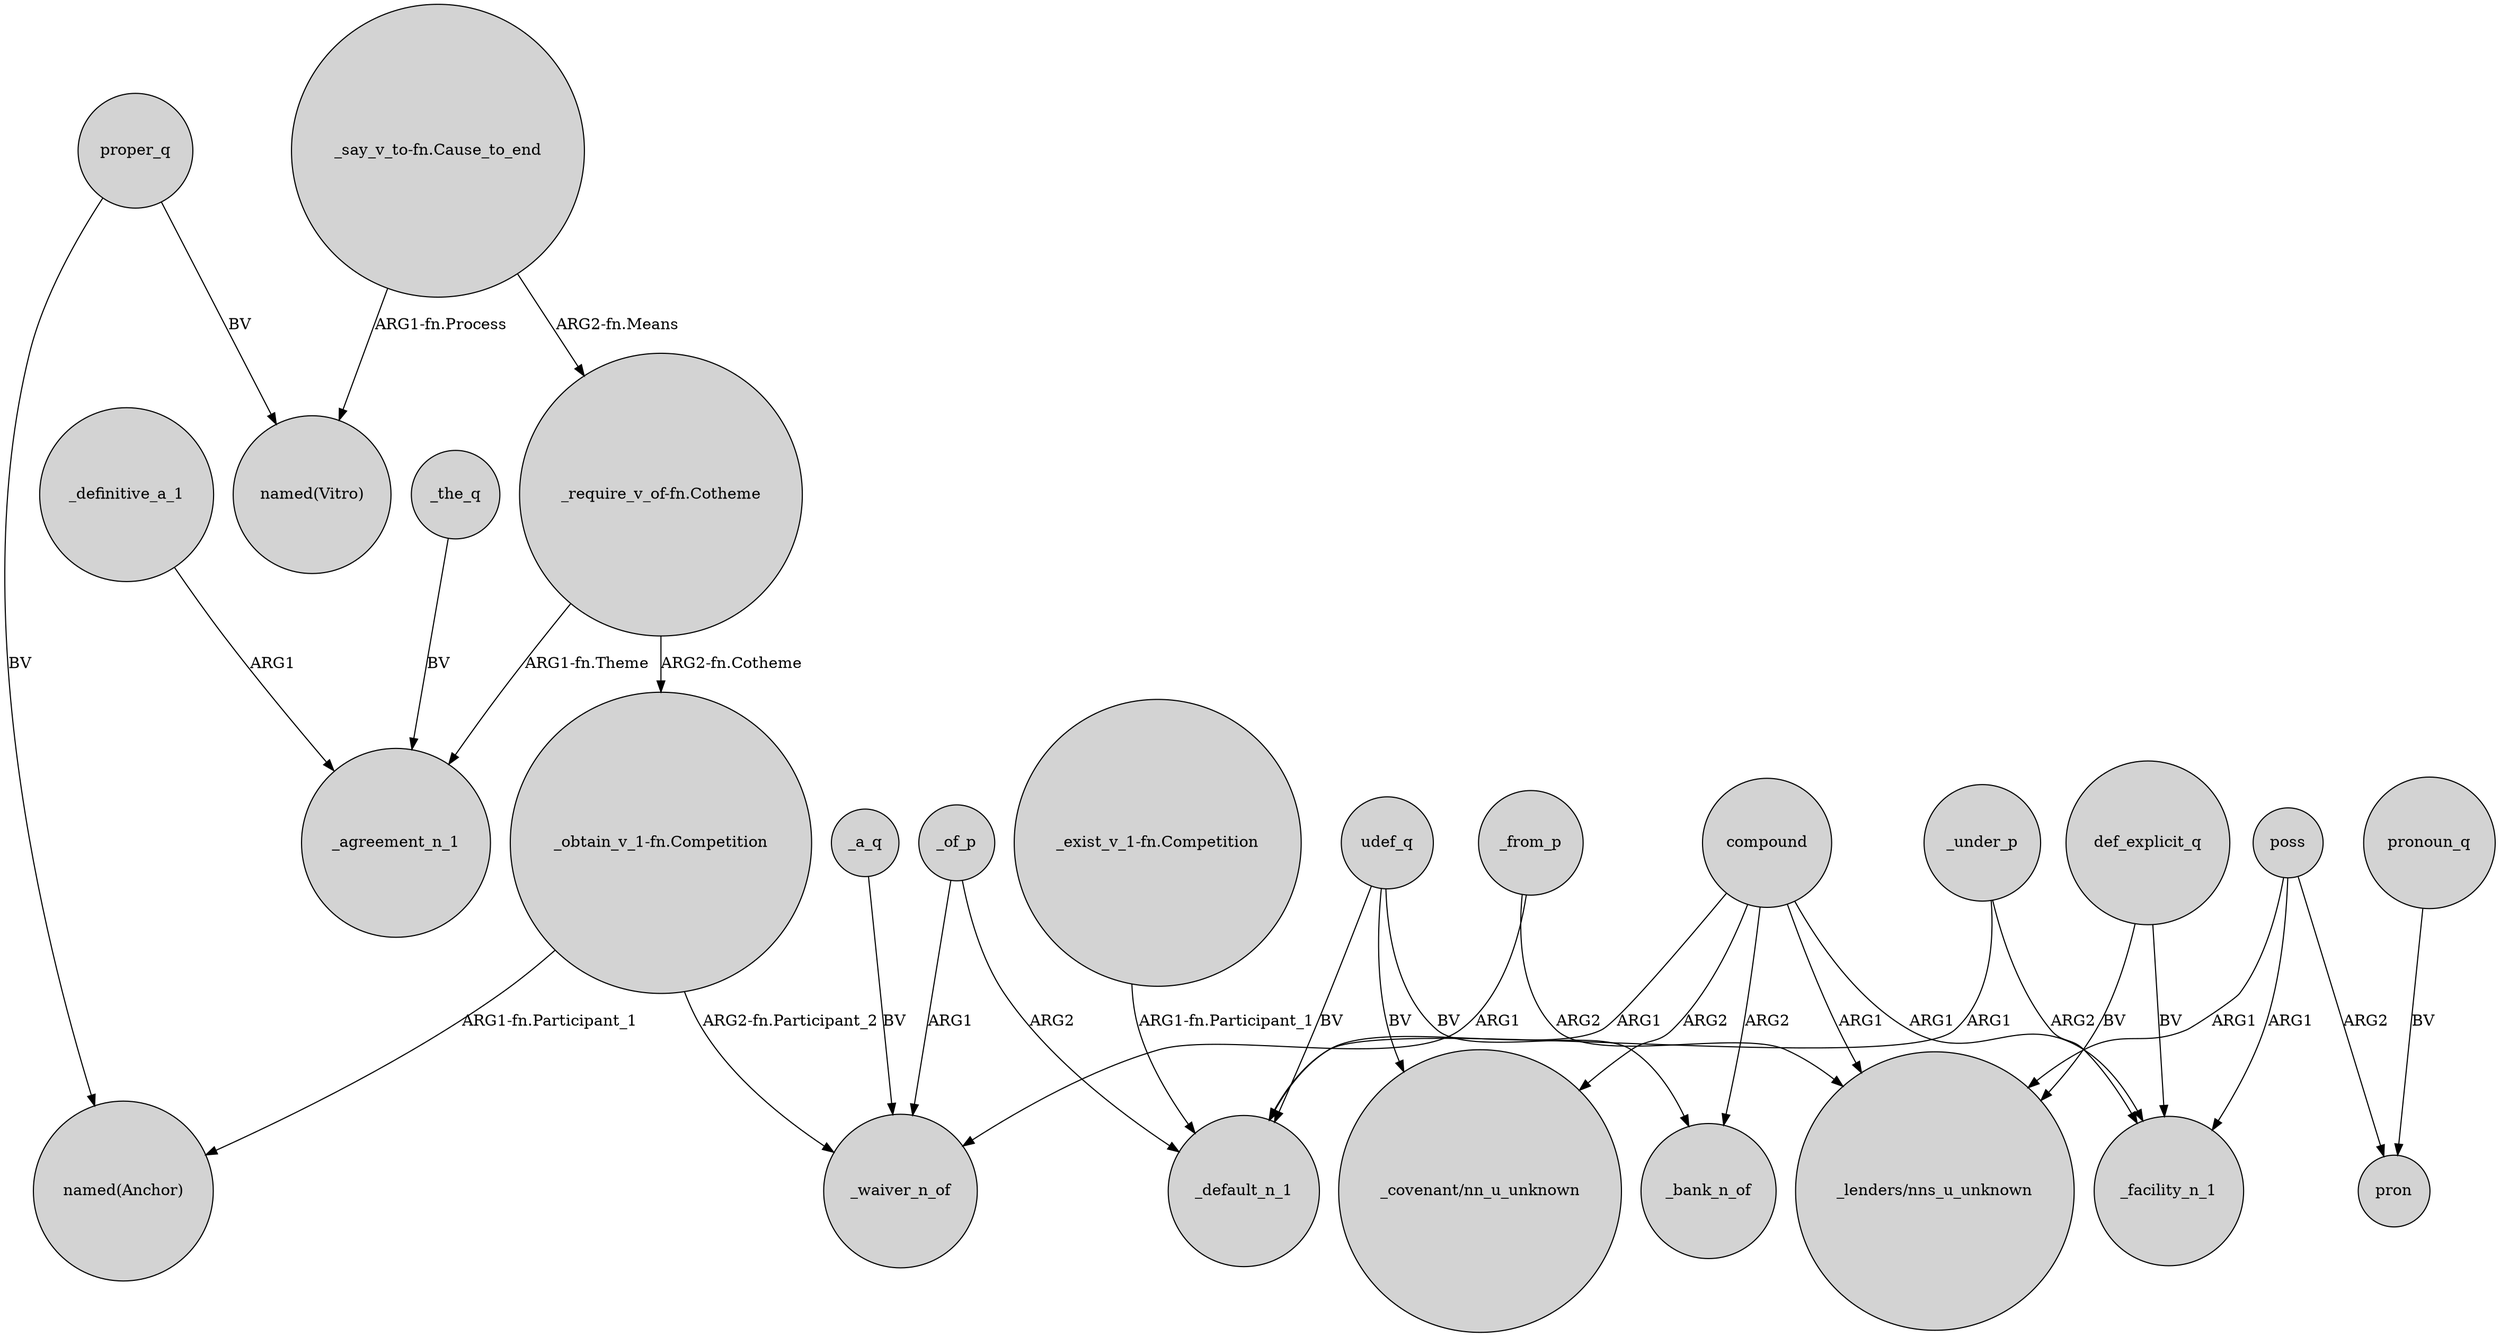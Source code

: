 digraph {
	node [shape=circle style=filled]
	_the_q -> _agreement_n_1 [label=BV]
	proper_q -> "named(Anchor)" [label=BV]
	_from_p -> _waiver_n_of [label=ARG1]
	udef_q -> _default_n_1 [label=BV]
	"_say_v_to-fn.Cause_to_end" -> "_require_v_of-fn.Cotheme" [label="ARG2-fn.Means"]
	_from_p -> "_lenders/nns_u_unknown" [label=ARG2]
	"_obtain_v_1-fn.Competition" -> "named(Anchor)" [label="ARG1-fn.Participant_1"]
	_a_q -> _waiver_n_of [label=BV]
	_of_p -> _default_n_1 [label=ARG2]
	_of_p -> _waiver_n_of [label=ARG1]
	compound -> "_lenders/nns_u_unknown" [label=ARG1]
	compound -> _default_n_1 [label=ARG1]
	"_require_v_of-fn.Cotheme" -> _agreement_n_1 [label="ARG1-fn.Theme"]
	udef_q -> _bank_n_of [label=BV]
	compound -> "_covenant/nn_u_unknown" [label=ARG2]
	"_exist_v_1-fn.Competition" -> _default_n_1 [label="ARG1-fn.Participant_1"]
	compound -> _facility_n_1 [label=ARG1]
	"_obtain_v_1-fn.Competition" -> _waiver_n_of [label="ARG2-fn.Participant_2"]
	_definitive_a_1 -> _agreement_n_1 [label=ARG1]
	def_explicit_q -> "_lenders/nns_u_unknown" [label=BV]
	pronoun_q -> pron [label=BV]
	poss -> pron [label=ARG2]
	poss -> _facility_n_1 [label=ARG1]
	"_require_v_of-fn.Cotheme" -> "_obtain_v_1-fn.Competition" [label="ARG2-fn.Cotheme"]
	_under_p -> _default_n_1 [label=ARG1]
	_under_p -> _facility_n_1 [label=ARG2]
	proper_q -> "named(Vitro)" [label=BV]
	"_say_v_to-fn.Cause_to_end" -> "named(Vitro)" [label="ARG1-fn.Process"]
	udef_q -> "_covenant/nn_u_unknown" [label=BV]
	def_explicit_q -> _facility_n_1 [label=BV]
	poss -> "_lenders/nns_u_unknown" [label=ARG1]
	compound -> _bank_n_of [label=ARG2]
}
